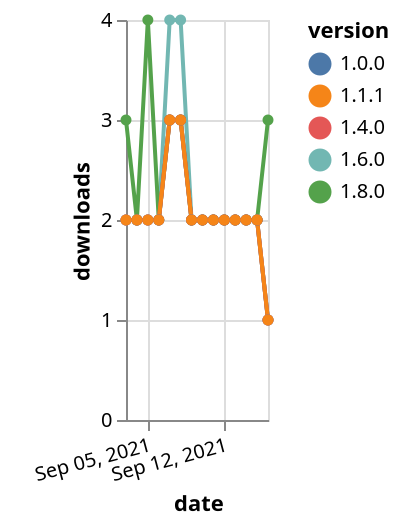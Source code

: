 {"$schema": "https://vega.github.io/schema/vega-lite/v5.json", "description": "A simple bar chart with embedded data.", "data": {"values": [{"date": "2021-09-03", "total": 728, "delta": 2, "version": "1.6.0"}, {"date": "2021-09-04", "total": 730, "delta": 2, "version": "1.6.0"}, {"date": "2021-09-05", "total": 732, "delta": 2, "version": "1.6.0"}, {"date": "2021-09-06", "total": 734, "delta": 2, "version": "1.6.0"}, {"date": "2021-09-07", "total": 738, "delta": 4, "version": "1.6.0"}, {"date": "2021-09-08", "total": 742, "delta": 4, "version": "1.6.0"}, {"date": "2021-09-09", "total": 744, "delta": 2, "version": "1.6.0"}, {"date": "2021-09-10", "total": 746, "delta": 2, "version": "1.6.0"}, {"date": "2021-09-11", "total": 748, "delta": 2, "version": "1.6.0"}, {"date": "2021-09-12", "total": 750, "delta": 2, "version": "1.6.0"}, {"date": "2021-09-13", "total": 752, "delta": 2, "version": "1.6.0"}, {"date": "2021-09-14", "total": 754, "delta": 2, "version": "1.6.0"}, {"date": "2021-09-15", "total": 756, "delta": 2, "version": "1.6.0"}, {"date": "2021-09-16", "total": 757, "delta": 1, "version": "1.6.0"}, {"date": "2021-09-03", "total": 231, "delta": 3, "version": "1.8.0"}, {"date": "2021-09-04", "total": 233, "delta": 2, "version": "1.8.0"}, {"date": "2021-09-05", "total": 237, "delta": 4, "version": "1.8.0"}, {"date": "2021-09-06", "total": 239, "delta": 2, "version": "1.8.0"}, {"date": "2021-09-07", "total": 242, "delta": 3, "version": "1.8.0"}, {"date": "2021-09-08", "total": 245, "delta": 3, "version": "1.8.0"}, {"date": "2021-09-09", "total": 247, "delta": 2, "version": "1.8.0"}, {"date": "2021-09-10", "total": 249, "delta": 2, "version": "1.8.0"}, {"date": "2021-09-11", "total": 251, "delta": 2, "version": "1.8.0"}, {"date": "2021-09-12", "total": 253, "delta": 2, "version": "1.8.0"}, {"date": "2021-09-13", "total": 255, "delta": 2, "version": "1.8.0"}, {"date": "2021-09-14", "total": 257, "delta": 2, "version": "1.8.0"}, {"date": "2021-09-15", "total": 259, "delta": 2, "version": "1.8.0"}, {"date": "2021-09-16", "total": 262, "delta": 3, "version": "1.8.0"}, {"date": "2021-09-03", "total": 1664, "delta": 2, "version": "1.0.0"}, {"date": "2021-09-04", "total": 1666, "delta": 2, "version": "1.0.0"}, {"date": "2021-09-05", "total": 1668, "delta": 2, "version": "1.0.0"}, {"date": "2021-09-06", "total": 1670, "delta": 2, "version": "1.0.0"}, {"date": "2021-09-07", "total": 1673, "delta": 3, "version": "1.0.0"}, {"date": "2021-09-08", "total": 1676, "delta": 3, "version": "1.0.0"}, {"date": "2021-09-09", "total": 1678, "delta": 2, "version": "1.0.0"}, {"date": "2021-09-10", "total": 1680, "delta": 2, "version": "1.0.0"}, {"date": "2021-09-11", "total": 1682, "delta": 2, "version": "1.0.0"}, {"date": "2021-09-12", "total": 1684, "delta": 2, "version": "1.0.0"}, {"date": "2021-09-13", "total": 1686, "delta": 2, "version": "1.0.0"}, {"date": "2021-09-14", "total": 1688, "delta": 2, "version": "1.0.0"}, {"date": "2021-09-15", "total": 1690, "delta": 2, "version": "1.0.0"}, {"date": "2021-09-16", "total": 1691, "delta": 1, "version": "1.0.0"}, {"date": "2021-09-03", "total": 1024, "delta": 2, "version": "1.4.0"}, {"date": "2021-09-04", "total": 1026, "delta": 2, "version": "1.4.0"}, {"date": "2021-09-05", "total": 1028, "delta": 2, "version": "1.4.0"}, {"date": "2021-09-06", "total": 1030, "delta": 2, "version": "1.4.0"}, {"date": "2021-09-07", "total": 1033, "delta": 3, "version": "1.4.0"}, {"date": "2021-09-08", "total": 1036, "delta": 3, "version": "1.4.0"}, {"date": "2021-09-09", "total": 1038, "delta": 2, "version": "1.4.0"}, {"date": "2021-09-10", "total": 1040, "delta": 2, "version": "1.4.0"}, {"date": "2021-09-11", "total": 1042, "delta": 2, "version": "1.4.0"}, {"date": "2021-09-12", "total": 1044, "delta": 2, "version": "1.4.0"}, {"date": "2021-09-13", "total": 1046, "delta": 2, "version": "1.4.0"}, {"date": "2021-09-14", "total": 1048, "delta": 2, "version": "1.4.0"}, {"date": "2021-09-15", "total": 1050, "delta": 2, "version": "1.4.0"}, {"date": "2021-09-16", "total": 1051, "delta": 1, "version": "1.4.0"}, {"date": "2021-09-03", "total": 1468, "delta": 2, "version": "1.1.1"}, {"date": "2021-09-04", "total": 1470, "delta": 2, "version": "1.1.1"}, {"date": "2021-09-05", "total": 1472, "delta": 2, "version": "1.1.1"}, {"date": "2021-09-06", "total": 1474, "delta": 2, "version": "1.1.1"}, {"date": "2021-09-07", "total": 1477, "delta": 3, "version": "1.1.1"}, {"date": "2021-09-08", "total": 1480, "delta": 3, "version": "1.1.1"}, {"date": "2021-09-09", "total": 1482, "delta": 2, "version": "1.1.1"}, {"date": "2021-09-10", "total": 1484, "delta": 2, "version": "1.1.1"}, {"date": "2021-09-11", "total": 1486, "delta": 2, "version": "1.1.1"}, {"date": "2021-09-12", "total": 1488, "delta": 2, "version": "1.1.1"}, {"date": "2021-09-13", "total": 1490, "delta": 2, "version": "1.1.1"}, {"date": "2021-09-14", "total": 1492, "delta": 2, "version": "1.1.1"}, {"date": "2021-09-15", "total": 1494, "delta": 2, "version": "1.1.1"}, {"date": "2021-09-16", "total": 1495, "delta": 1, "version": "1.1.1"}]}, "width": "container", "mark": {"type": "line", "point": {"filled": true}}, "encoding": {"x": {"field": "date", "type": "temporal", "timeUnit": "yearmonthdate", "title": "date", "axis": {"labelAngle": -15}}, "y": {"field": "delta", "type": "quantitative", "title": "downloads"}, "color": {"field": "version", "type": "nominal"}, "tooltip": {"field": "delta"}}}